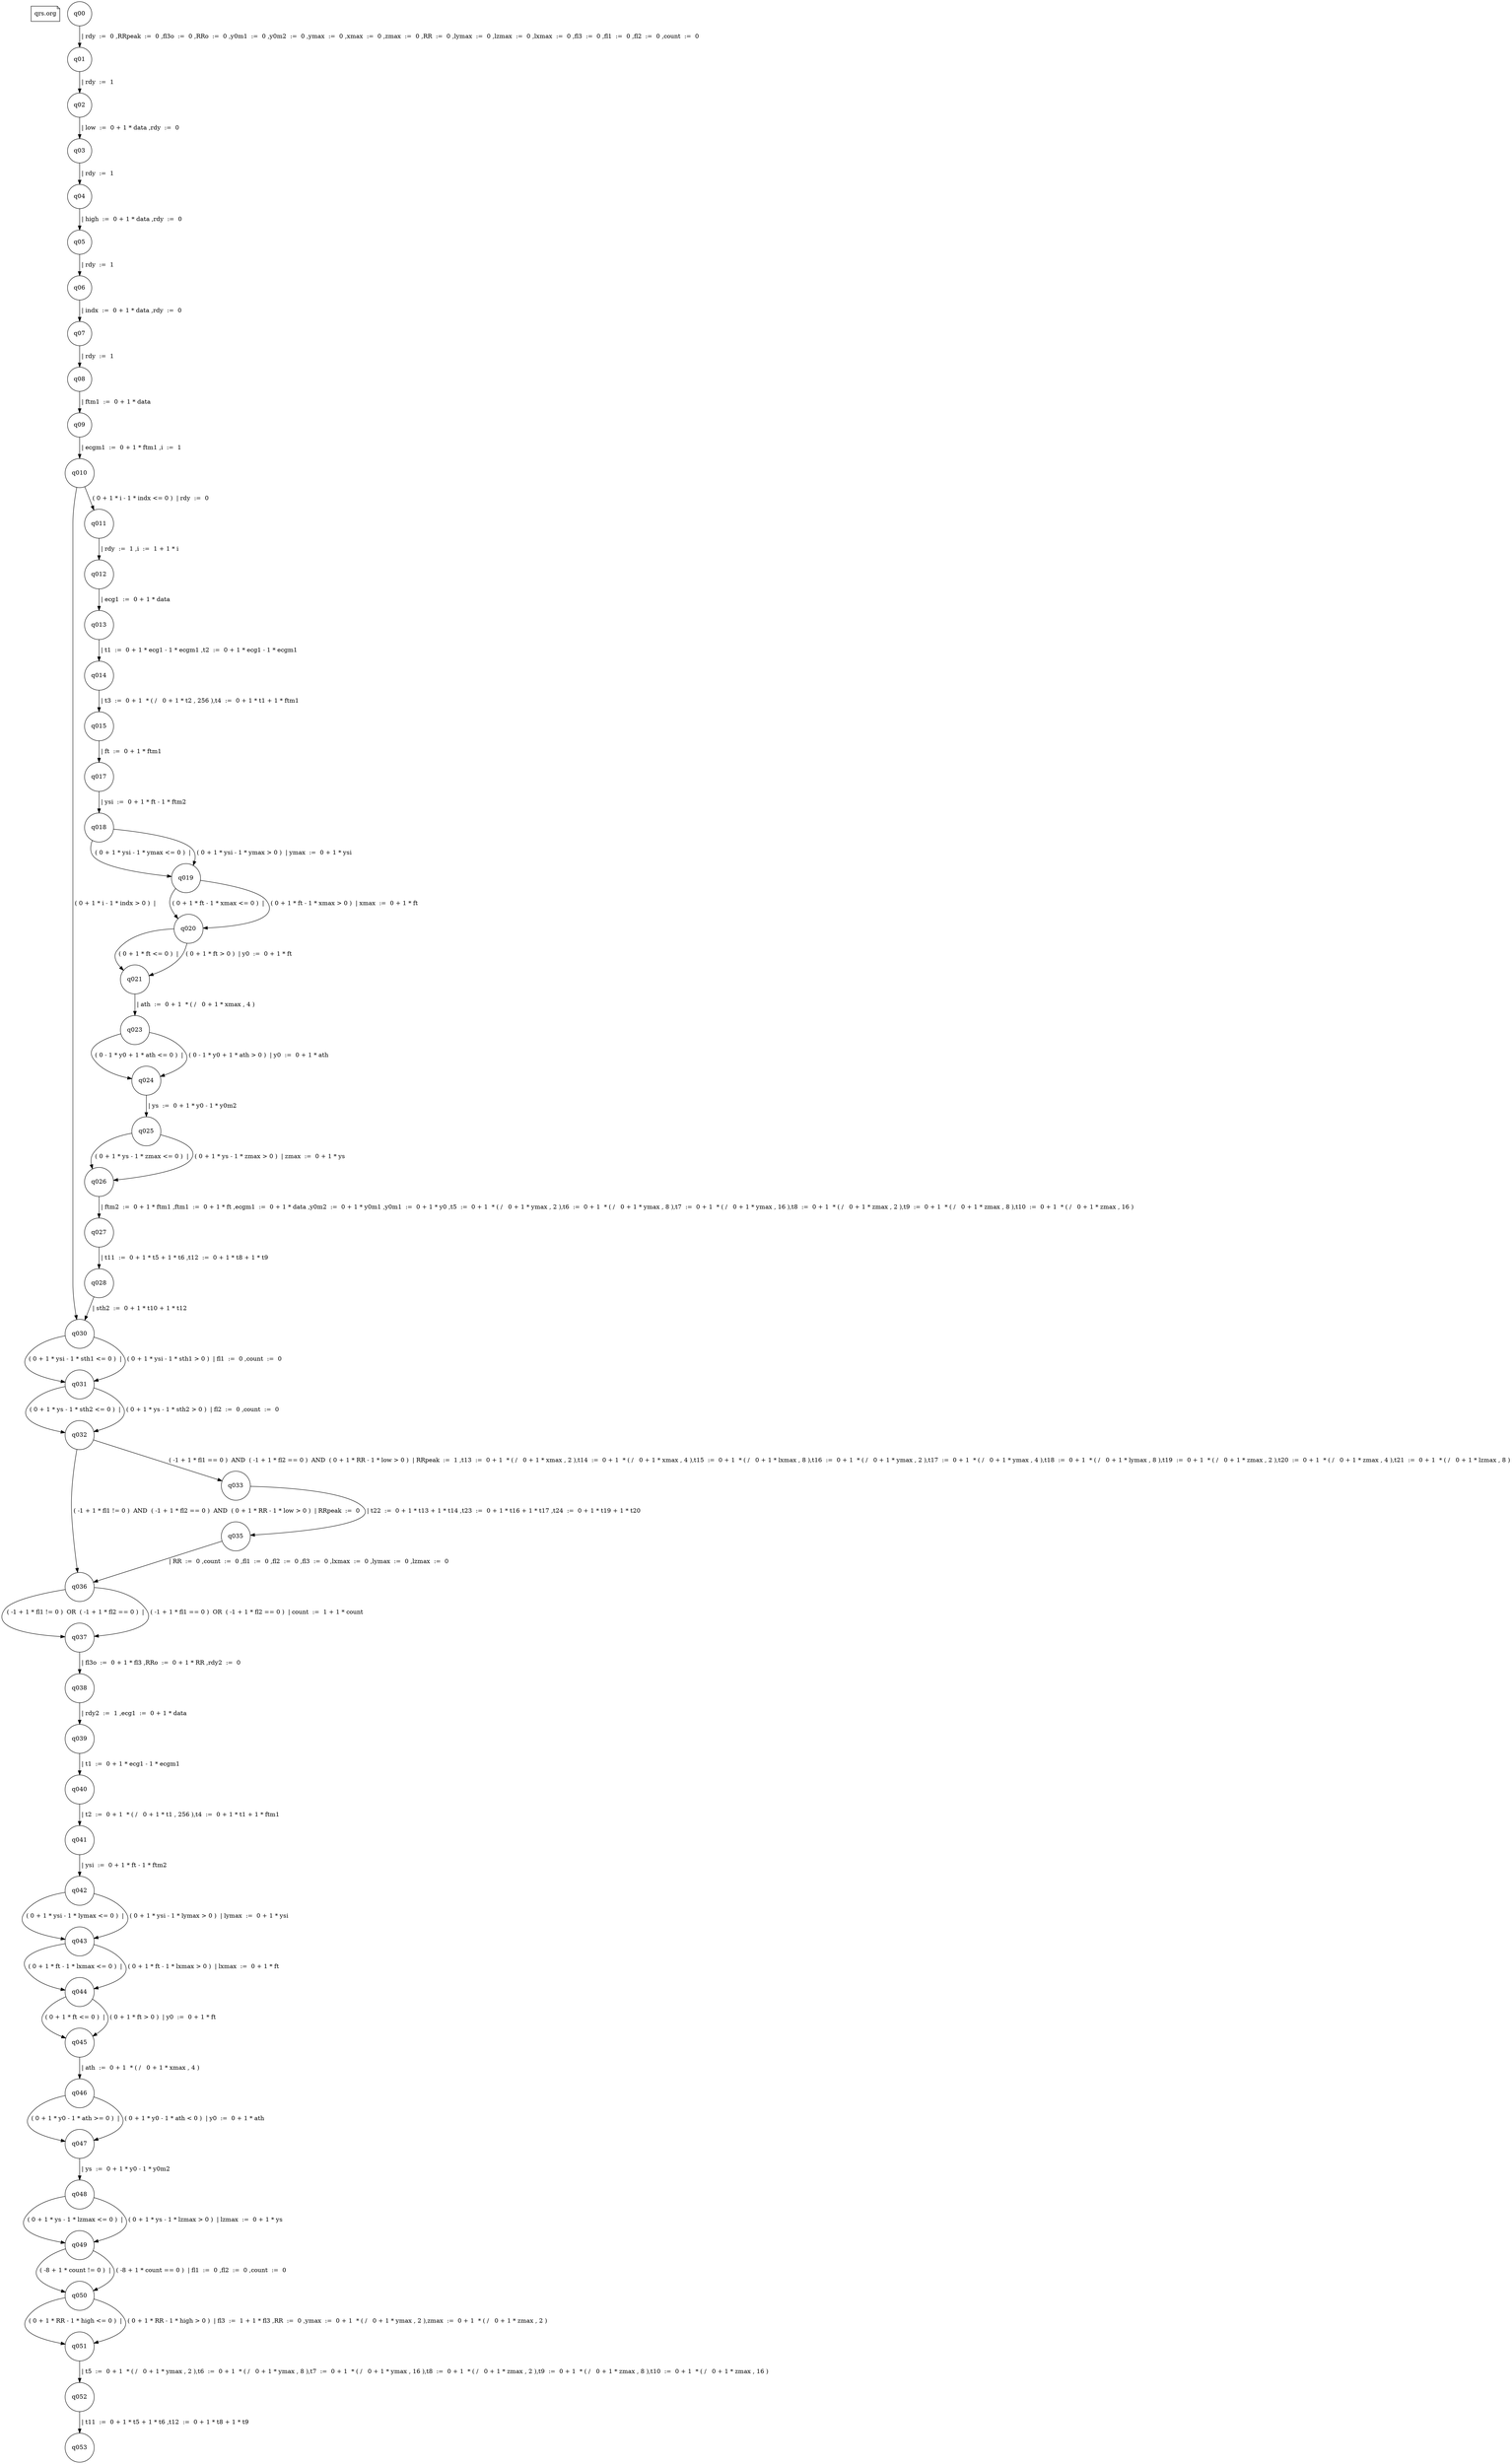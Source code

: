 digraph fsmdIndot {

 "qrs.org" [shape=note]
q00 [shape=circle ];
q01 [shape=circle ];
q00 -> q01 [  label=" | rdy  :=  0 ,RRpeak  :=  0 ,fl3o  :=  0 ,RRo  :=  0 ,y0m1  :=  0 ,y0m2  :=  0 ,ymax  :=  0 ,xmax  :=  0 ,zmax  :=  0 ,RR  :=  0 ,lymax  :=  0 ,lzmax  :=  0 ,lxmax  :=  0 ,fl3  :=  0 ,fl1  :=  0 ,fl2  :=  0 ,count  :=  0 "];
q01 [shape=circle ];
q02 [shape=circle ];
q01 -> q02 [  label=" | rdy  :=  1 "];
q02 [shape=circle ];
q03 [shape=circle ];
q02 -> q03 [  label=" | low  :=  0 + 1 * data ,rdy  :=  0 "];
q03 [shape=circle ];
q04 [shape=circle ];
q03 -> q04 [  label=" | rdy  :=  1 "];
q04 [shape=circle ];
q05 [shape=circle ];
q04 -> q05 [  label=" | high  :=  0 + 1 * data ,rdy  :=  0 "];
q05 [shape=circle ];
q06 [shape=circle ];
q05 -> q06 [  label=" | rdy  :=  1 "];
q06 [shape=circle ];
q07 [shape=circle ];
q06 -> q07 [  label=" | indx  :=  0 + 1 * data ,rdy  :=  0 "];
q07 [shape=circle ];
q08 [shape=circle ];
q07 -> q08 [  label=" | rdy  :=  1 "];
q08 [shape=circle ];
q09 [shape=circle ];
q08 -> q09 [  label=" | ftm1  :=  0 + 1 * data "];
q09 [shape=circle ];
q010 [shape=circle ];
q09 -> q010 [  label=" | ecgm1  :=  0 + 1 * ftm1 ,i  :=  1 "];
q010 [shape=circle ];
q030 [shape=circle ];
q010 -> q030 [  label=" ( 0 + 1 * i - 1 * indx > 0 )  | "];
q011 [shape=circle ];
q010 -> q011 [  label=" ( 0 + 1 * i - 1 * indx <= 0 )  | rdy  :=  0 "];
q011 [shape=circle ];
q012 [shape=circle ];
q011 -> q012 [  label=" | rdy  :=  1 ,i  :=  1 + 1 * i "];
q030 [shape=circle ];
q031 [shape=circle ];
q030 -> q031 [  label=" ( 0 + 1 * ysi - 1 * sth1 <= 0 )  | "];
q031 [shape=circle ];
q030 -> q031 [  label=" ( 0 + 1 * ysi - 1 * sth1 > 0 )  | fl1  :=  0 ,count  :=  0 "];
q012 [shape=circle ];
q013 [shape=circle ];
q012 -> q013 [  label=" | ecg1  :=  0 + 1 * data "];
q013 [shape=circle ];
q014 [shape=circle ];
q013 -> q014 [  label=" | t1  :=  0 + 1 * ecg1 - 1 * ecgm1 ,t2  :=  0 + 1 * ecg1 - 1 * ecgm1 "];
q014 [shape=circle ];
q015 [shape=circle ];
q014 -> q015 [  label=" | t3  :=  0 + 1  * ( /   0 + 1 * t2 , 256 ),t4  :=  0 + 1 * t1 + 1 * ftm1 "];
q015 [shape=circle ];
q017 [shape=circle ];
q015 -> q017 [  label=" | ft  :=  0 + 1 * ftm1 "];
q017 [shape=circle ];
q018 [shape=circle ];
q017 -> q018 [  label=" | ysi  :=  0 + 1 * ft - 1 * ftm2 "];
q018 [shape=circle ];
q019 [shape=circle ];
q018 -> q019 [  label=" ( 0 + 1 * ysi - 1 * ymax <= 0 )  | "];
q019 [shape=circle ];
q018 -> q019 [  label=" ( 0 + 1 * ysi - 1 * ymax > 0 )  | ymax  :=  0 + 1 * ysi "];
q019 [shape=circle ];
q020 [shape=circle ];
q019 -> q020 [  label=" ( 0 + 1 * ft - 1 * xmax <= 0 )  | "];
q020 [shape=circle ];
q019 -> q020 [  label=" ( 0 + 1 * ft - 1 * xmax > 0 )  | xmax  :=  0 + 1 * ft "];
q020 [shape=circle ];
q021 [shape=circle ];
q020 -> q021 [  label=" ( 0 + 1 * ft <= 0 )  | "];
q021 [shape=circle ];
q020 -> q021 [  label=" ( 0 + 1 * ft > 0 )  | y0  :=  0 + 1 * ft "];
q021 [shape=circle ];
q023 [shape=circle ];
q021 -> q023 [  label=" | ath  :=  0 + 1  * ( /   0 + 1 * xmax , 4 )"];
q023 [shape=circle ];
q024 [shape=circle ];
q023 -> q024 [  label=" ( 0 - 1 * y0 + 1 * ath <= 0 )  | "];
q024 [shape=circle ];
q023 -> q024 [  label=" ( 0 - 1 * y0 + 1 * ath > 0 )  | y0  :=  0 + 1 * ath "];
q024 [shape=circle ];
q025 [shape=circle ];
q024 -> q025 [  label=" | ys  :=  0 + 1 * y0 - 1 * y0m2 "];
q025 [shape=circle ];
q026 [shape=circle ];
q025 -> q026 [  label=" ( 0 + 1 * ys - 1 * zmax <= 0 )  | "];
q026 [shape=circle ];
q025 -> q026 [  label=" ( 0 + 1 * ys - 1 * zmax > 0 )  | zmax  :=  0 + 1 * ys "];
q026 [shape=circle ];
q027 [shape=circle ];
q026 -> q027 [  label=" | ftm2  :=  0 + 1 * ftm1 ,ftm1  :=  0 + 1 * ft ,ecgm1  :=  0 + 1 * data ,y0m2  :=  0 + 1 * y0m1 ,y0m1  :=  0 + 1 * y0 ,t5  :=  0 + 1  * ( /   0 + 1 * ymax , 2 ),t6  :=  0 + 1  * ( /   0 + 1 * ymax , 8 ),t7  :=  0 + 1  * ( /   0 + 1 * ymax , 16 ),t8  :=  0 + 1  * ( /   0 + 1 * zmax , 2 ),t9  :=  0 + 1  * ( /   0 + 1 * zmax , 8 ),t10  :=  0 + 1  * ( /   0 + 1 * zmax , 16 )"];
q027 [shape=circle ];
q028 [shape=circle ];
q027 -> q028 [  label=" | t11  :=  0 + 1 * t5 + 1 * t6 ,t12  :=  0 + 1 * t8 + 1 * t9 "];
q028 [shape=circle ];
q030 [shape=circle ];
q028 -> q030 [  label=" | sth2  :=  0 + 1 * t10 + 1 * t12 "];
q031 [shape=circle ];
q032 [shape=circle ];
q031 -> q032 [  label=" ( 0 + 1 * ys - 1 * sth2 <= 0 )  | "];
q032 [shape=circle ];
q031 -> q032 [  label=" ( 0 + 1 * ys - 1 * sth2 > 0 )  | fl2  :=  0 ,count  :=  0 "];
q032 [shape=circle ];
q036 [shape=circle ];
q032 -> q036 [  label=" ( -1 + 1 * fl1 != 0 )  AND  ( -1 + 1 * fl2 == 0 )  AND  ( 0 + 1 * RR - 1 * low > 0 )  | RRpeak  :=  0 "];
q033 [shape=circle ];
q032 -> q033 [  label=" ( -1 + 1 * fl1 == 0 )  AND  ( -1 + 1 * fl2 == 0 )  AND  ( 0 + 1 * RR - 1 * low > 0 )  | RRpeak  :=  1 ,t13  :=  0 + 1  * ( /   0 + 1 * xmax , 2 ),t14  :=  0 + 1  * ( /   0 + 1 * xmax , 4 ),t15  :=  0 + 1  * ( /   0 + 1 * lxmax , 8 ),t16  :=  0 + 1  * ( /   0 + 1 * ymax , 2 ),t17  :=  0 + 1  * ( /   0 + 1 * ymax , 4 ),t18  :=  0 + 1  * ( /   0 + 1 * lymax , 8 ),t19  :=  0 + 1  * ( /   0 + 1 * zmax , 2 ),t20  :=  0 + 1  * ( /   0 + 1 * zmax , 4 ),t21  :=  0 + 1  * ( /   0 + 1 * lzmax , 8 )"];
q033 [shape=circle ];
q035 [shape=circle ];
q033 -> q035 [  label=" | t22  :=  0 + 1 * t13 + 1 * t14 ,t23  :=  0 + 1 * t16 + 1 * t17 ,t24  :=  0 + 1 * t19 + 1 * t20 "];
q036 [shape=circle ];
q037 [shape=circle ];
q036 -> q037 [  label=" ( -1 + 1 * fl1 != 0 )  OR  ( -1 + 1 * fl2 == 0 )  | "];
q037 [shape=circle ];
q036 -> q037 [  label=" ( -1 + 1 * fl1 == 0 )  OR  ( -1 + 1 * fl2 == 0 )  | count  :=  1 + 1 * count "];
q035 [shape=circle ];
q036 [shape=circle ];
q035 -> q036 [  label=" | RR  :=  0 ,count  :=  0 ,fl1  :=  0 ,fl2  :=  0 ,fl3  :=  0 ,lxmax  :=  0 ,lymax  :=  0 ,lzmax  :=  0 "];
q037 [shape=circle ];
q038 [shape=circle ];
q037 -> q038 [  label=" | fl3o  :=  0 + 1 * fl3 ,RRo  :=  0 + 1 * RR ,rdy2  :=  0 "];
q038 [shape=circle ];
q039 [shape=circle ];
q038 -> q039 [  label=" | rdy2  :=  1 ,ecg1  :=  0 + 1 * data "];
q039 [shape=circle ];
q040 [shape=circle ];
q039 -> q040 [  label=" | t1  :=  0 + 1 * ecg1 - 1 * ecgm1 "];
q040 [shape=circle ];
q041 [shape=circle ];
q040 -> q041 [  label=" | t2  :=  0 + 1  * ( /   0 + 1 * t1 , 256 ),t4  :=  0 + 1 * t1 + 1 * ftm1 "];
q041 [shape=circle ];
q042 [shape=circle ];
q041 -> q042 [  label=" | ysi  :=  0 + 1 * ft - 1 * ftm2 "];
q042 [shape=circle ];
q043 [shape=circle ];
q042 -> q043 [  label=" ( 0 + 1 * ysi - 1 * lymax <= 0 )  | "];
q043 [shape=circle ];
q042 -> q043 [  label=" ( 0 + 1 * ysi - 1 * lymax > 0 )  | lymax  :=  0 + 1 * ysi "];
q043 [shape=circle ];
q044 [shape=circle ];
q043 -> q044 [  label=" ( 0 + 1 * ft - 1 * lxmax <= 0 )  | "];
q044 [shape=circle ];
q043 -> q044 [  label=" ( 0 + 1 * ft - 1 * lxmax > 0 )  | lxmax  :=  0 + 1 * ft "];
q044 [shape=circle ];
q045 [shape=circle ];
q044 -> q045 [  label=" ( 0 + 1 * ft <= 0 )  | "];
q045 [shape=circle ];
q044 -> q045 [  label=" ( 0 + 1 * ft > 0 )  | y0  :=  0 + 1 * ft "];
q045 [shape=circle ];
q046 [shape=circle ];
q045 -> q046 [  label=" | ath  :=  0 + 1  * ( /   0 + 1 * xmax , 4 )"];
q046 [shape=circle ];
q047 [shape=circle ];
q046 -> q047 [  label=" ( 0 + 1 * y0 - 1 * ath >= 0 )  | "];
q047 [shape=circle ];
q046 -> q047 [  label=" ( 0 + 1 * y0 - 1 * ath < 0 )  | y0  :=  0 + 1 * ath "];
q047 [shape=circle ];
q048 [shape=circle ];
q047 -> q048 [  label=" | ys  :=  0 + 1 * y0 - 1 * y0m2 "];
q048 [shape=circle ];
q049 [shape=circle ];
q048 -> q049 [  label=" ( 0 + 1 * ys - 1 * lzmax <= 0 )  | "];
q049 [shape=circle ];
q048 -> q049 [  label=" ( 0 + 1 * ys - 1 * lzmax > 0 )  | lzmax  :=  0 + 1 * ys "];
q049 [shape=circle ];
q050 [shape=circle ];
q049 -> q050 [  label=" ( -8 + 1 * count != 0 )  | "];
q050 [shape=circle ];
q049 -> q050 [  label=" ( -8 + 1 * count == 0 )  | fl1  :=  0 ,fl2  :=  0 ,count  :=  0 "];
q050 [shape=circle ];
q051 [shape=circle ];
q050 -> q051 [  label=" ( 0 + 1 * RR - 1 * high <= 0 )  | "];
q051 [shape=circle ];
q050 -> q051 [  label=" ( 0 + 1 * RR - 1 * high > 0 )  | fl3  :=  1 + 1 * fl3 ,RR  :=  0 ,ymax  :=  0 + 1  * ( /   0 + 1 * ymax , 2 ),zmax  :=  0 + 1  * ( /   0 + 1 * zmax , 2 )"];
q051 [shape=circle ];
q052 [shape=circle ];
q051 -> q052 [  label=" | t5  :=  0 + 1  * ( /   0 + 1 * ymax , 2 ),t6  :=  0 + 1  * ( /   0 + 1 * ymax , 8 ),t7  :=  0 + 1  * ( /   0 + 1 * ymax , 16 ),t8  :=  0 + 1  * ( /   0 + 1 * zmax , 2 ),t9  :=  0 + 1  * ( /   0 + 1 * zmax , 8 ),t10  :=  0 + 1  * ( /   0 + 1 * zmax , 16 )"];
q052 [shape=circle ];
q053 [shape=circle ];
q052 -> q053 [  label=" | t11  :=  0 + 1 * t5 + 1 * t6 ,t12  :=  0 + 1 * t8 + 1 * t9 "];

}
